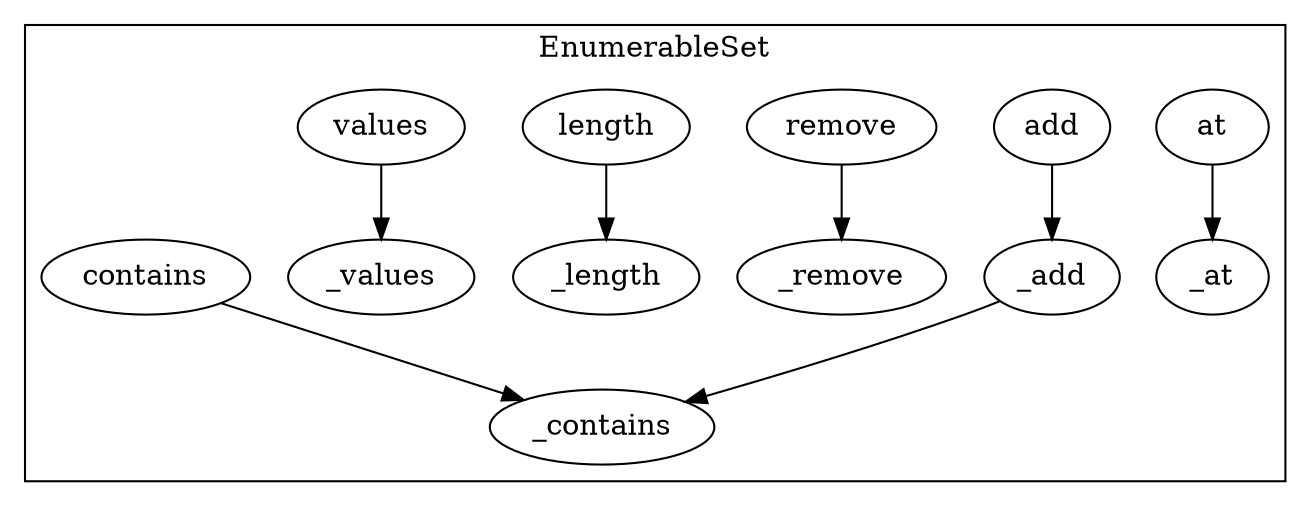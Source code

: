 strict digraph {
subgraph cluster_3692_EnumerableSet {
label = "EnumerableSet"
"3692__remove" [label="_remove"]
"3692_at" [label="at"]
"3692_add" [label="add"]
"3692__add" [label="_add"]
"3692_remove" [label="remove"]
"3692_length" [label="length"]
"3692_values" [label="values"]
"3692__contains" [label="_contains"]
"3692__values" [label="_values"]
"3692__at" [label="_at"]
"3692_contains" [label="contains"]
"3692__length" [label="_length"]
"3692_length" -> "3692__length"
"3692__add" -> "3692__contains"
"3692_contains" -> "3692__contains"
"3692_values" -> "3692__values"
"3692_add" -> "3692__add"
"3692_at" -> "3692__at"
"3692_remove" -> "3692__remove"
}subgraph cluster_solidity {
label = "[Solidity]"
}
}